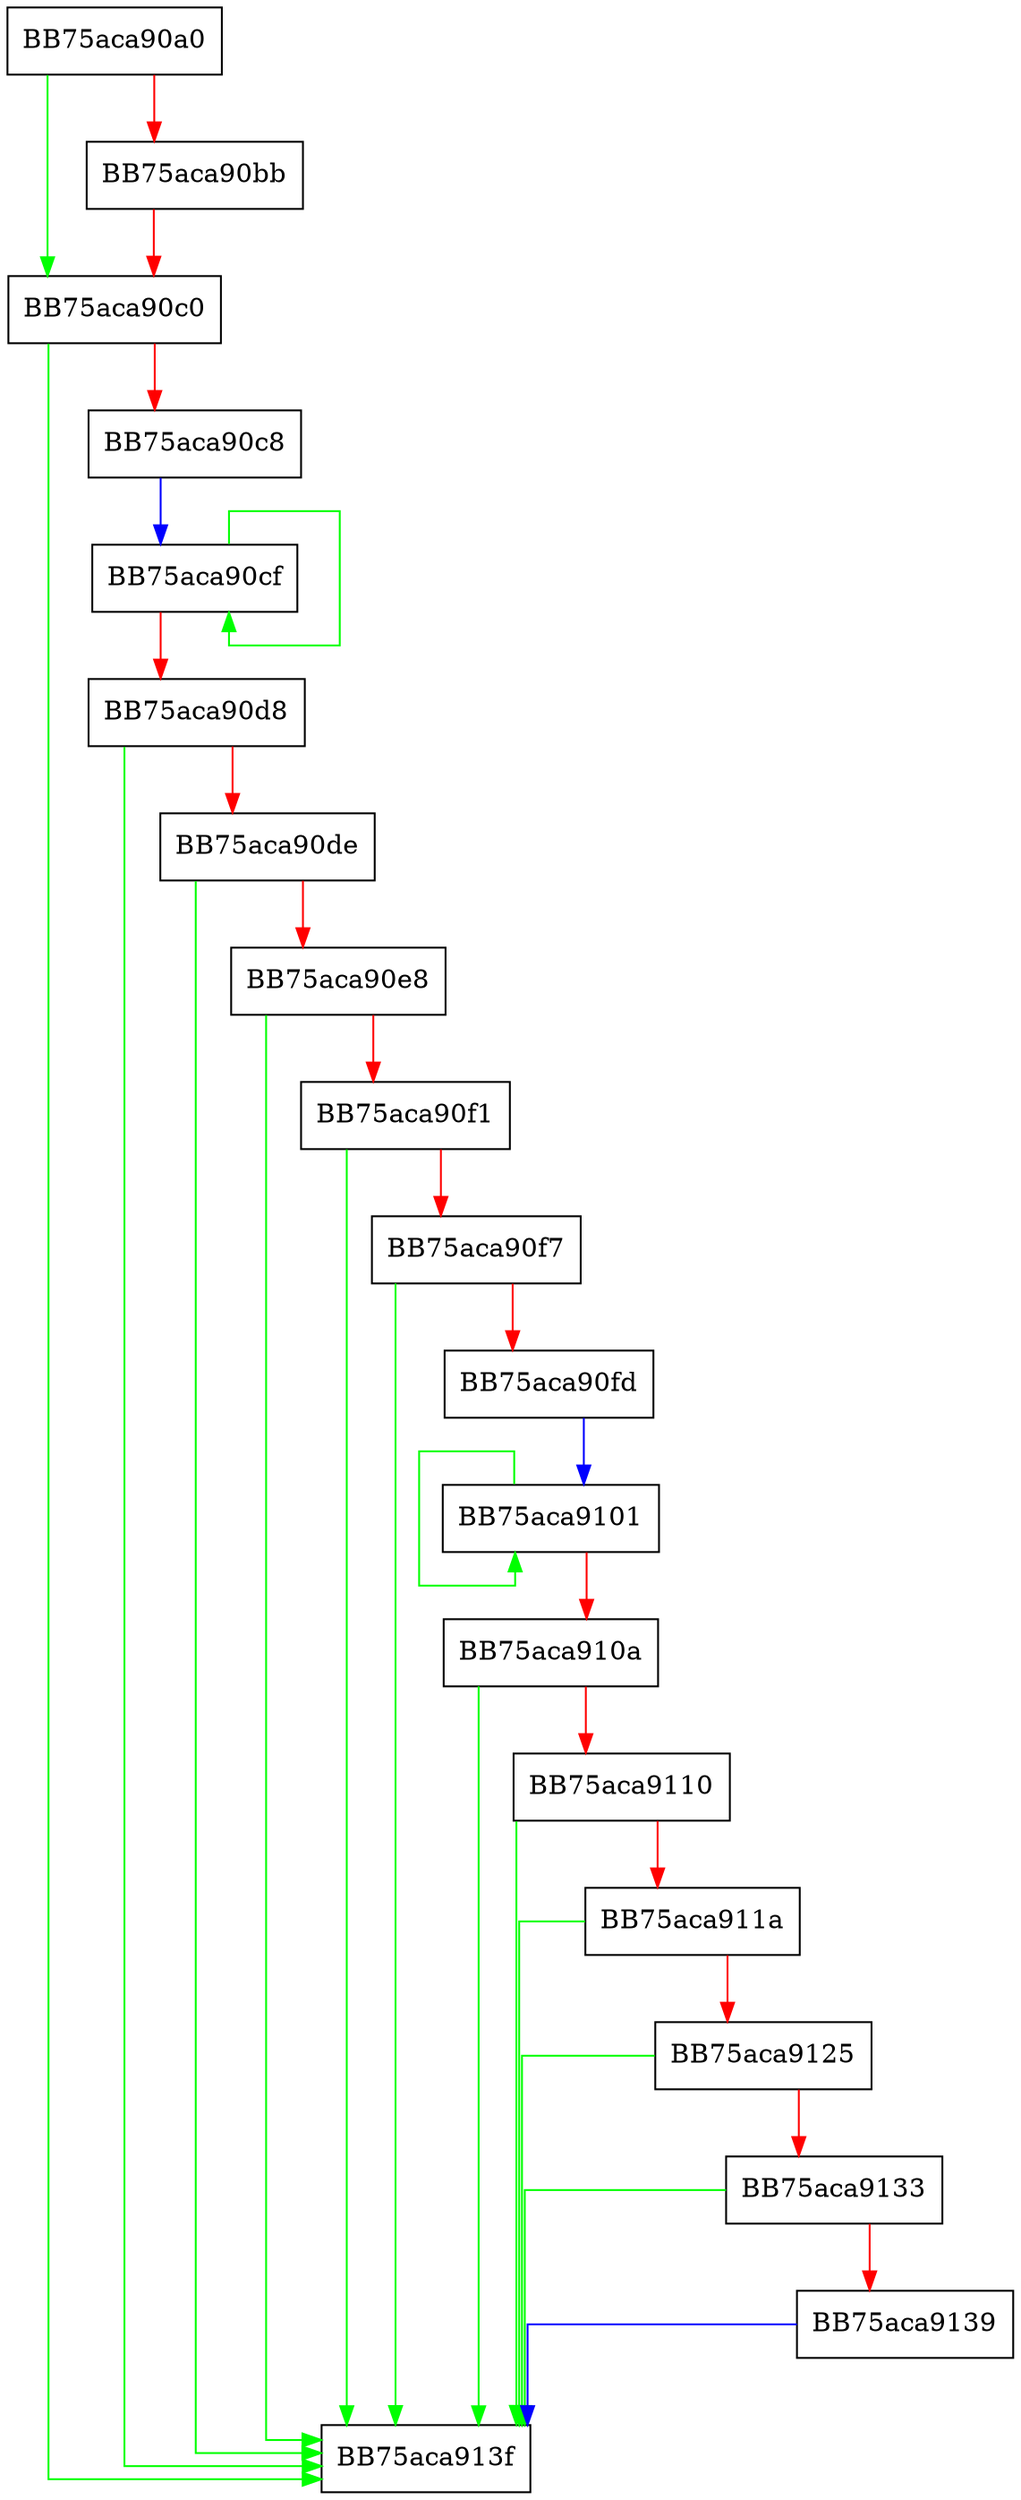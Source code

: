 digraph FixImagePath {
  node [shape="box"];
  graph [splines=ortho];
  BB75aca90a0 -> BB75aca90c0 [color="green"];
  BB75aca90a0 -> BB75aca90bb [color="red"];
  BB75aca90bb -> BB75aca90c0 [color="red"];
  BB75aca90c0 -> BB75aca913f [color="green"];
  BB75aca90c0 -> BB75aca90c8 [color="red"];
  BB75aca90c8 -> BB75aca90cf [color="blue"];
  BB75aca90cf -> BB75aca90cf [color="green"];
  BB75aca90cf -> BB75aca90d8 [color="red"];
  BB75aca90d8 -> BB75aca913f [color="green"];
  BB75aca90d8 -> BB75aca90de [color="red"];
  BB75aca90de -> BB75aca913f [color="green"];
  BB75aca90de -> BB75aca90e8 [color="red"];
  BB75aca90e8 -> BB75aca913f [color="green"];
  BB75aca90e8 -> BB75aca90f1 [color="red"];
  BB75aca90f1 -> BB75aca913f [color="green"];
  BB75aca90f1 -> BB75aca90f7 [color="red"];
  BB75aca90f7 -> BB75aca913f [color="green"];
  BB75aca90f7 -> BB75aca90fd [color="red"];
  BB75aca90fd -> BB75aca9101 [color="blue"];
  BB75aca9101 -> BB75aca9101 [color="green"];
  BB75aca9101 -> BB75aca910a [color="red"];
  BB75aca910a -> BB75aca913f [color="green"];
  BB75aca910a -> BB75aca9110 [color="red"];
  BB75aca9110 -> BB75aca913f [color="green"];
  BB75aca9110 -> BB75aca911a [color="red"];
  BB75aca911a -> BB75aca913f [color="green"];
  BB75aca911a -> BB75aca9125 [color="red"];
  BB75aca9125 -> BB75aca913f [color="green"];
  BB75aca9125 -> BB75aca9133 [color="red"];
  BB75aca9133 -> BB75aca913f [color="green"];
  BB75aca9133 -> BB75aca9139 [color="red"];
  BB75aca9139 -> BB75aca913f [color="blue"];
}